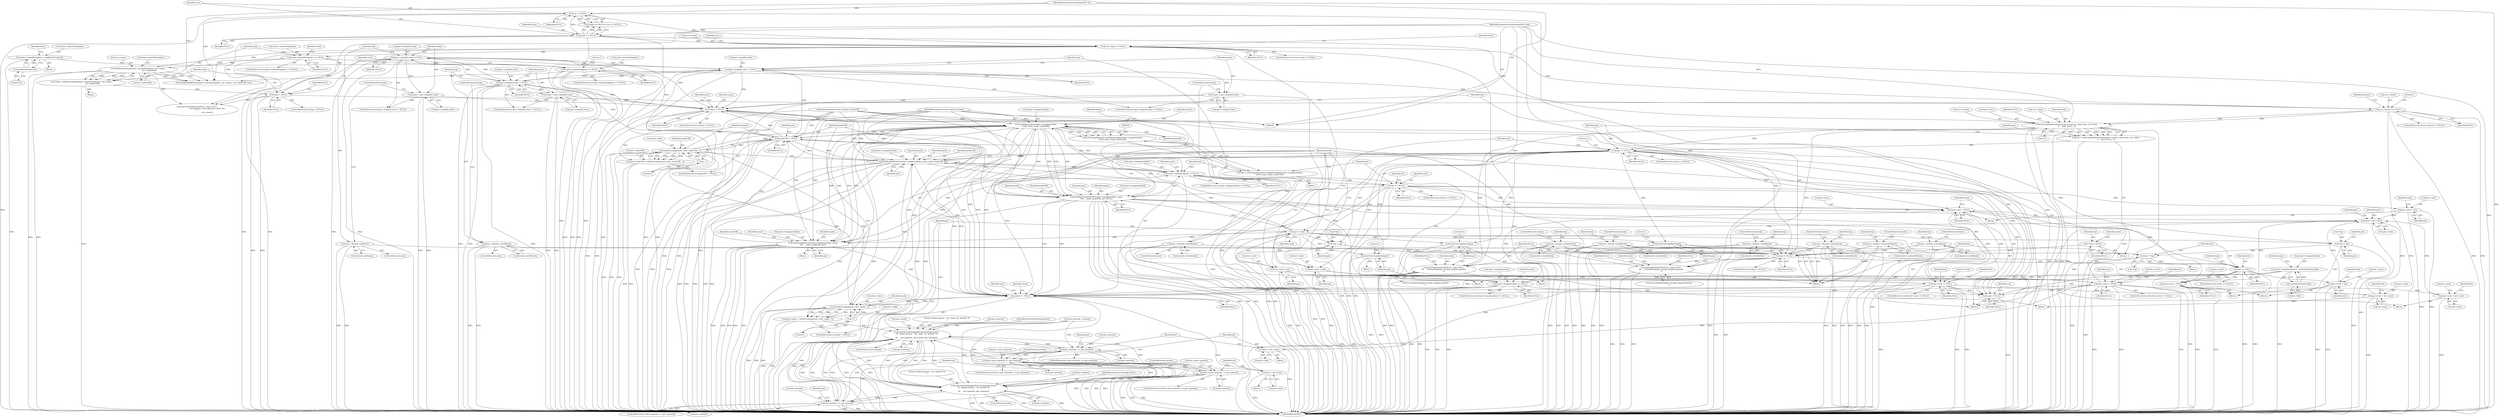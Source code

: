 digraph "0_Chrome_96dbafe288dbe2f0cc45fa3c39daf6d0c37acbab_23@array" {
"1000388" [label="(Call,pat->steps[0].value != NULL)"];
"1000433" [label="(Call,pat->steps[0].value != NULL)"];
"1000388" [label="(Call,pat->steps[0].value != NULL)"];
"1000313" [label="(Call,pat->steps[0].value != NULL)"];
"1000279" [label="(Call,modeURI != NULL)"];
"1000503" [label="(Call,xmlHashLookup3(style->templatesHash,\n\t\t\t\t\t\t\t name, mode, modeURI))"];
"1000465" [label="(Call,style->templatesHash == NULL)"];
"1000539" [label="(Call,xmlHashUpdateEntry3(style->templatesHash, name,\n\t\t\t\t\t    mode, modeURI, pat, NULL))"];
"1000110" [label="(MethodParameterIn,const xmlChar *mode)"];
"1000111" [label="(MethodParameterIn,const xmlChar *modeURI)"];
"1000701" [label="(Call,pat = next)"];
"1000249" [label="(Call,next = pat->next)"];
"1000254" [label="(Call,pat->next = NULL)"];
"1000596" [label="(Call,list == NULL)"];
"1000591" [label="(Call,list = *top)"];
"1000624" [label="(Call,*top = pat)"];
"1000240" [label="(Call,pat == NULL)"];
"1000224" [label="(Call,pat = xsltCompilePatternInternal(cur->match, style->doc, cur->elem,\n \t\t    style, NULL, 1))"];
"1000226" [label="(Call,xsltCompilePatternInternal(cur->match, style->doc, cur->elem,\n \t\t    style, NULL, 1))"];
"1000212" [label="(Call,cur->match == NULL)"];
"1000137" [label="(Call,cur->name != NULL)"];
"1000130" [label="(Call,cur == NULL)"];
"1000109" [label="(MethodParameterIn,xsltTemplatePtr cur)"];
"1000127" [label="(Call,style == NULL)"];
"1000108" [label="(MethodParameterIn,xsltStylesheetPtr style)"];
"1000157" [label="(Call,style->namedTemplates == NULL)"];
"1000150" [label="(Call,style->namedTemplates = xmlHashCreate(10))"];
"1000154" [label="(Call,xmlHashCreate(10))"];
"1000144" [label="(Call,style->namedTemplates == NULL)"];
"1000181" [label="(Call,dup != NULL)"];
"1000168" [label="(Call,*dup = xmlHashLookup2(style->namedTemplates, cur->name,\n                                       cur->nameURI))"];
"1000170" [label="(Call,xmlHashLookup2(style->namedTemplates, cur->name,\n                                       cur->nameURI))"];
"1000600" [label="(Call,*top = pat)"];
"1000587" [label="(Call,top != NULL)"];
"1000332" [label="(Call,top = &(style->attrMatch))"];
"1000407" [label="(Call,top = &(style->piMatch))"];
"1000367" [label="(Call,top = &(style->elemMatch))"];
"1000423" [label="(Call,top = &(style->textMatch))"];
"1000357" [label="(Call,top = &(style->keyMatch))"];
"1000341" [label="(Call,top = &(style->elemMatch))"];
"1000117" [label="(Call,**top = NULL)"];
"1000415" [label="(Call,top = &(style->commentMatch))"];
"1000349" [label="(Call,top = &(style->rootMatch))"];
"1000452" [label="(Call,top = &(style->elemMatch))"];
"1000460" [label="(Call,name != NULL)"];
"1000259" [label="(Call,name = NULL)"];
"1000511" [label="(Call,list == NULL)"];
"1000499" [label="(Call,list = (xsltCompMatchPtr) xmlHashLookup3(style->templatesHash,\n\t\t\t\t\t\t\t name, mode, modeURI))"];
"1000501" [label="(Call,(xsltCompMatchPtr) xmlHashLookup3(style->templatesHash,\n\t\t\t\t\t\t\t name, mode, modeURI))"];
"1000631" [label="(Call,list->next != NULL)"];
"1000660" [label="(Call,list->next = pat)"];
"1000580" [label="(Call,list->next = pat)"];
"1000478" [label="(Call,style->templatesHash == NULL)"];
"1000471" [label="(Call,style->templatesHash = xmlHashCreate(1024))"];
"1000475" [label="(Call,xmlHashCreate(1024))"];
"1000551" [label="(Call,list->next != NULL)"];
"1000322" [label="(Call,name = pat->steps[0].value)"];
"1000442" [label="(Call,name = pat->steps[0].value)"];
"1000397" [label="(Call,name = pat->steps[0].value)"];
"1000573" [label="(Call,pat->next = list->next)"];
"1000604" [label="(Call,pat->next = NULL)"];
"1000619" [label="(Call,pat->next = list)"];
"1000653" [label="(Call,pat->next = list->next)"];
"1000534" [label="(Call,pat->next = list)"];
"1000515" [label="(Call,xmlHashAddEntry3(style->templatesHash, name,\n\t\t\t\t     mode, modeURI, pat))"];
"1000489" [label="(Call,xmlHashAddEntry3(style->templatesHash, name, mode, modeURI, pat))"];
"1000271" [label="(Call,xmlDictLookup(style->dict, mode, -1))"];
"1000286" [label="(Call,xmlDictLookup(style->dict, modeURI, -1))"];
"1000291" [label="(Call,-1)"];
"1000264" [label="(Call,mode != NULL)"];
"1000276" [label="(Call,-1)"];
"1000381" [label="(Call,xsltFreeCompMatch(pat))"];
"1000484" [label="(Call,xsltFreeCompMatch(pat))"];
"1000267" [label="(Call,pat->mode = xmlDictLookup(style->dict, mode, -1))"];
"1000679" [label="(Call,xsltGenericDebug(xsltGenericDebugContext,\n\t\t\t \"added pattern : '%s' mode '%s' priority %f\n\",\n\t\t\t     pat->pattern, pat->mode, pat->priority))"];
"1000526" [label="(Call,list->priority <= pat->priority)"];
"1000558" [label="(Call,list->next->priority <= pat->priority)"];
"1000638" [label="(Call,list->next->priority <= pat->priority)"];
"1000692" [label="(Call,xsltGenericDebug(xsltGenericDebugContext,\n\t\t\t \"added pattern : '%s' priority %f\n\",\n\t\t\t     pat->pattern, pat->priority))"];
"1000611" [label="(Call,list->priority <= pat->priority)"];
"1000376" [label="(Call,xsltTransformError(NULL, style, NULL,\n\t\t\t     \"xsltAddTemplate: invalid compiled pattern\n\"))"];
"1000568" [label="(Call,list = list->next)"];
"1000282" [label="(Call,pat->modeURI = xmlDictLookup(style->dict, modeURI, -1))"];
"1000648" [label="(Call,list = list->next)"];
"1000672" [label="(Call,xsltFreeCompMatch(pat))"];
"1000667" [label="(Call,xsltTransformError(NULL, style, NULL,\n\t\t\t     \"xsltAddTemplate: invalid compiled pattern\n\"))"];
"1000670" [label="(Identifier,NULL)"];
"1000604" [label="(Call,pat->next = NULL)"];
"1000538" [label="(Identifier,list)"];
"1000520" [label="(Identifier,mode)"];
"1000510" [label="(ControlStructure,if (list == NULL))"];
"1000593" [label="(Call,*top)"];
"1000377" [label="(Identifier,NULL)"];
"1000464" [label="(ControlStructure,if (style->templatesHash == NULL))"];
"1000546" [label="(Identifier,pat)"];
"1000454" [label="(Call,&(style->elemMatch))"];
"1000493" [label="(Identifier,name)"];
"1000601" [label="(Call,*top)"];
"1000287" [label="(Call,style->dict)"];
"1000321" [label="(Identifier,NULL)"];
"1000280" [label="(Identifier,modeURI)"];
"1000333" [label="(Identifier,top)"];
"1000267" [label="(Call,pat->mode = xmlDictLookup(style->dict, mode, -1))"];
"1000702" [label="(Identifier,pat)"];
"1000692" [label="(Call,xsltGenericDebug(xsltGenericDebugContext,\n\t\t\t \"added pattern : '%s' priority %f\n\",\n\t\t\t     pat->pattern, pat->priority))"];
"1000621" [label="(Identifier,pat)"];
"1000186" [label="(Identifier,NULL)"];
"1000629" [label="(Block,)"];
"1000266" [label="(Identifier,NULL)"];
"1000453" [label="(Identifier,top)"];
"1000671" [label="(Literal,\"xsltAddTemplate: invalid compiled pattern\n\")"];
"1000661" [label="(Call,list->next)"];
"1000498" [label="(Block,)"];
"1000388" [label="(Call,pat->steps[0].value != NULL)"];
"1000543" [label="(Identifier,name)"];
"1000528" [label="(Identifier,list)"];
"1000314" [label="(Call,pat->steps[0].value)"];
"1000130" [label="(Call,cur == NULL)"];
"1000264" [label="(Call,mode != NULL)"];
"1000111" [label="(MethodParameterIn,const xmlChar *modeURI)"];
"1000381" [label="(Call,xsltFreeCompMatch(pat))"];
"1000283" [label="(Call,pat->modeURI)"];
"1000703" [label="(Identifier,next)"];
"1000156" [label="(ControlStructure,if (style->namedTemplates == NULL))"];
"1000630" [label="(ControlStructure,while (list->next != NULL))"];
"1000495" [label="(Identifier,modeURI)"];
"1000250" [label="(Identifier,next)"];
"1000161" [label="(Identifier,NULL)"];
"1000313" [label="(Call,pat->steps[0].value != NULL)"];
"1000281" [label="(Identifier,NULL)"];
"1000620" [label="(Call,pat->next)"];
"1000596" [label="(Call,list == NULL)"];
"1000467" [label="(Identifier,style)"];
"1000527" [label="(Call,list->priority)"];
"1000511" [label="(Call,list == NULL)"];
"1000638" [label="(Call,list->next->priority <= pat->priority)"];
"1000347" [label="(ControlStructure,break;)"];
"1000369" [label="(Call,&(style->elemMatch))"];
"1000550" [label="(ControlStructure,while (list->next != NULL))"];
"1000540" [label="(Call,style->templatesHash)"];
"1000343" [label="(Call,&(style->elemMatch))"];
"1000150" [label="(Call,style->namedTemplates = xmlHashCreate(10))"];
"1000350" [label="(Identifier,top)"];
"1000489" [label="(Call,xmlHashAddEntry3(style->templatesHash, name, mode, modeURI, pat))"];
"1000373" [label="(ControlStructure,break;)"];
"1000600" [label="(Call,*top = pat)"];
"1000182" [label="(Identifier,dup)"];
"1000627" [label="(Identifier,pat)"];
"1000351" [label="(Call,&(style->rootMatch))"];
"1000561" [label="(Identifier,list)"];
"1000183" [label="(Identifier,NULL)"];
"1000138" [label="(Call,cur->name)"];
"1000618" [label="(Block,)"];
"1000170" [label="(Call,xmlHashLookup2(style->namedTemplates, cur->name,\n                                       cur->nameURI))"];
"1000168" [label="(Call,*dup = xmlHashLookup2(style->namedTemplates, cur->name,\n                                       cur->nameURI))"];
"1000551" [label="(Call,list->next != NULL)"];
"1000415" [label="(Call,top = &(style->commentMatch))"];
"1000137" [label="(Call,cur->name != NULL)"];
"1000399" [label="(Call,pat->steps[0].value)"];
"1000466" [label="(Call,style->templatesHash)"];
"1000619" [label="(Call,pat->next = list)"];
"1000417" [label="(Call,&(style->commentMatch))"];
"1000282" [label="(Call,pat->modeURI = xmlDictLookup(style->dict, modeURI, -1))"];
"1000342" [label="(Identifier,top)"];
"1000535" [label="(Call,pat->next)"];
"1000434" [label="(Call,pat->steps[0].value)"];
"1000227" [label="(Call,cur->match)"];
"1000211" [label="(ControlStructure,if (cur->match == NULL))"];
"1000536" [label="(Identifier,pat)"];
"1000155" [label="(Literal,10)"];
"1000389" [label="(Call,pat->steps[0].value)"];
"1000112" [label="(Block,)"];
"1000603" [label="(Identifier,pat)"];
"1000701" [label="(Call,pat = next)"];
"1000521" [label="(Identifier,modeURI)"];
"1000425" [label="(Call,&(style->textMatch))"];
"1000341" [label="(Call,top = &(style->elemMatch))"];
"1000132" [label="(Identifier,NULL)"];
"1000541" [label="(Identifier,style)"];
"1000258" [label="(Identifier,NULL)"];
"1000488" [label="(Literal,1)"];
"1000382" [label="(Identifier,pat)"];
"1000220" [label="(Identifier,priority)"];
"1000323" [label="(Identifier,name)"];
"1000597" [label="(Identifier,list)"];
"1000238" [label="(Literal,1)"];
"1000647" [label="(ControlStructure,break;)"];
"1000378" [label="(Identifier,style)"];
"1000586" [label="(ControlStructure,if (top != NULL))"];
"1000514" [label="(Block,)"];
"1000477" [label="(ControlStructure,if (style->templatesHash == NULL))"];
"1000530" [label="(Call,pat->priority)"];
"1000119" [label="(Identifier,NULL)"];
"1000413" [label="(ControlStructure,break;)"];
"1000694" [label="(Literal,\"added pattern : '%s' priority %f\n\")"];
"1000469" [label="(Identifier,NULL)"];
"1000602" [label="(Identifier,top)"];
"1000490" [label="(Call,style->templatesHash)"];
"1000483" [label="(Block,)"];
"1000484" [label="(Call,xsltFreeCompMatch(pat))"];
"1000122" [label="(Identifier,name)"];
"1000644" [label="(Call,pat->priority)"];
"1000564" [label="(Call,pat->priority)"];
"1000442" [label="(Call,name = pat->steps[0].value)"];
"1000126" [label="(Call,(style == NULL) || (cur == NULL))"];
"1000653" [label="(Call,pat->next = list->next)"];
"1000633" [label="(Identifier,list)"];
"1000256" [label="(Identifier,pat)"];
"1000213" [label="(Call,cur->match)"];
"1000424" [label="(Identifier,top)"];
"1000284" [label="(Identifier,pat)"];
"1000637" [label="(ControlStructure,if (list->next->priority <= pat->priority))"];
"1000623" [label="(Identifier,list)"];
"1000385" [label="(Literal,1)"];
"1000110" [label="(MethodParameterIn,const xmlChar *mode)"];
"1000472" [label="(Call,style->templatesHash)"];
"1000662" [label="(Identifier,list)"];
"1000526" [label="(Call,list->priority <= pat->priority)"];
"1000357" [label="(Call,top = &(style->keyMatch))"];
"1000590" [label="(Block,)"];
"1000230" [label="(Call,style->doc)"];
"1000218" [label="(Literal,0)"];
"1000276" [label="(Call,-1)"];
"1000624" [label="(Call,*top = pat)"];
"1000136" [label="(ControlStructure,if (cur->name != NULL))"];
"1000685" [label="(Call,pat->mode)"];
"1000667" [label="(Call,xsltTransformError(NULL, style, NULL,\n\t\t\t     \"xsltAddTemplate: invalid compiled pattern\n\"))"];
"1000255" [label="(Call,pat->next)"];
"1000612" [label="(Call,list->priority)"];
"1000131" [label="(Identifier,cur)"];
"1000655" [label="(Identifier,pat)"];
"1000355" [label="(ControlStructure,break;)"];
"1000515" [label="(Call,xmlHashAddEntry3(style->templatesHash, name,\n\t\t\t\t     mode, modeURI, pat))"];
"1000513" [label="(Identifier,NULL)"];
"1000508" [label="(Identifier,mode)"];
"1000459" [label="(ControlStructure,if (name != NULL))"];
"1000480" [label="(Identifier,style)"];
"1000473" [label="(Identifier,style)"];
"1000501" [label="(Call,(xsltCompMatchPtr) xmlHashLookup3(style->templatesHash,\n\t\t\t\t\t\t\t name, mode, modeURI))"];
"1000470" [label="(Block,)"];
"1000263" [label="(ControlStructure,if (mode != NULL))"];
"1000555" [label="(Identifier,NULL)"];
"1000324" [label="(Call,pat->steps[0].value)"];
"1000157" [label="(Call,style->namedTemplates == NULL)"];
"1000118" [label="(Identifier,top)"];
"1000632" [label="(Call,list->next)"];
"1000570" [label="(Call,list->next)"];
"1000237" [label="(Identifier,NULL)"];
"1000358" [label="(Identifier,top)"];
"1000452" [label="(Call,top = &(style->elemMatch))"];
"1000592" [label="(Identifier,list)"];
"1000606" [label="(Identifier,pat)"];
"1000166" [label="(Block,)"];
"1000485" [label="(Identifier,pat)"];
"1000547" [label="(Identifier,NULL)"];
"1000451" [label="(ControlStructure,else)"];
"1000496" [label="(Identifier,pat)"];
"1000605" [label="(Call,pat->next)"];
"1000695" [label="(Call,pat->pattern)"];
"1000610" [label="(ControlStructure,if (list->priority <= pat->priority))"];
"1000310" [label="(Block,)"];
"1000677" [label="(ControlStructure,if (mode))"];
"1000396" [label="(Identifier,NULL)"];
"1000216" [label="(Identifier,NULL)"];
"1000200" [label="(Call,xmlHashAddEntry2(style->namedTemplates, cur->name, cur->nameURI, cur))"];
"1000174" [label="(Call,cur->name)"];
"1000512" [label="(Identifier,list)"];
"1000109" [label="(MethodParameterIn,xsltTemplatePtr cur)"];
"1000522" [label="(Identifier,pat)"];
"1000681" [label="(Literal,\"added pattern : '%s' mode '%s' priority %f\n\")"];
"1000226" [label="(Call,xsltCompilePatternInternal(cur->match, style->doc, cur->elem,\n \t\t    style, NULL, 1))"];
"1000225" [label="(Identifier,pat)"];
"1000461" [label="(Identifier,name)"];
"1000482" [label="(Identifier,NULL)"];
"1000387" [label="(ControlStructure,if (pat->steps[0].value != NULL))"];
"1000214" [label="(Identifier,cur)"];
"1000397" [label="(Call,name = pat->steps[0].value)"];
"1000575" [label="(Identifier,pat)"];
"1000598" [label="(Identifier,NULL)"];
"1000613" [label="(Identifier,list)"];
"1000581" [label="(Call,list->next)"];
"1000539" [label="(Call,xmlHashUpdateEntry3(style->templatesHash, name,\n\t\t\t\t\t    mode, modeURI, pat, NULL))"];
"1000577" [label="(Call,list->next)"];
"1000673" [label="(Identifier,pat)"];
"1000519" [label="(Identifier,name)"];
"1000516" [label="(Call,style->templatesHash)"];
"1000664" [label="(Identifier,pat)"];
"1000251" [label="(Call,pat->next)"];
"1000698" [label="(Call,pat->priority)"];
"1000471" [label="(Call,style->templatesHash = xmlHashCreate(1024))"];
"1000494" [label="(Identifier,mode)"];
"1000286" [label="(Call,xmlDictLookup(style->dict, modeURI, -1))"];
"1000657" [label="(Call,list->next)"];
"1000626" [label="(Identifier,top)"];
"1000591" [label="(Call,list = *top)"];
"1000145" [label="(Call,style->namedTemplates)"];
"1000429" [label="(ControlStructure,break;)"];
"1000249" [label="(Call,next = pat->next)"];
"1000212" [label="(Call,cur->match == NULL)"];
"1000141" [label="(Identifier,NULL)"];
"1000584" [label="(Identifier,pat)"];
"1000322" [label="(Call,name = pat->steps[0].value)"];
"1000676" [label="(Literal,1)"];
"1000507" [label="(Identifier,name)"];
"1000260" [label="(Identifier,name)"];
"1000277" [label="(Literal,1)"];
"1000241" [label="(Identifier,pat)"];
"1000233" [label="(Call,cur->elem)"];
"1000569" [label="(Identifier,list)"];
"1000380" [label="(Literal,\"xsltAddTemplate: invalid compiled pattern\n\")"];
"1000202" [label="(Identifier,style)"];
"1000509" [label="(Identifier,modeURI)"];
"1000416" [label="(Identifier,top)"];
"1000338" [label="(ControlStructure,break;)"];
"1000533" [label="(Block,)"];
"1000479" [label="(Call,style->templatesHash)"];
"1000290" [label="(Identifier,modeURI)"];
"1000648" [label="(Call,list = list->next)"];
"1000247" [label="(Identifier,pat)"];
"1000491" [label="(Identifier,style)"];
"1000599" [label="(Block,)"];
"1000407" [label="(Call,top = &(style->piMatch))"];
"1000248" [label="(Block,)"];
"1000180" [label="(ControlStructure,if (dup != NULL))"];
"1000292" [label="(Literal,1)"];
"1000679" [label="(Call,xsltGenericDebug(xsltGenericDebugContext,\n\t\t\t \"added pattern : '%s' mode '%s' priority %f\n\",\n\t\t\t     pat->pattern, pat->mode, pat->priority))"];
"1000271" [label="(Call,xmlDictLookup(style->dict, mode, -1))"];
"1000312" [label="(ControlStructure,if (pat->steps[0].value != NULL))"];
"1000297" [label="(Call,pat->priority = priority)"];
"1000649" [label="(Identifier,list)"];
"1000478" [label="(Call,style->templatesHash == NULL)"];
"1000503" [label="(Call,xmlHashLookup3(style->templatesHash,\n\t\t\t\t\t\t\t name, mode, modeURI))"];
"1000556" [label="(Block,)"];
"1000398" [label="(Identifier,name)"];
"1000261" [label="(Identifier,NULL)"];
"1000558" [label="(Call,list->next->priority <= pat->priority)"];
"1000458" [label="(ControlStructure,break;)"];
"1000259" [label="(Call,name = NULL)"];
"1000568" [label="(Call,list = list->next)"];
"1000573" [label="(Call,pat->next = list->next)"];
"1000465" [label="(Call,style->templatesHash == NULL)"];
"1000669" [label="(Identifier,style)"];
"1000441" [label="(Identifier,NULL)"];
"1000534" [label="(Call,pat->next = list)"];
"1000615" [label="(Call,pat->priority)"];
"1000587" [label="(Call,top != NULL)"];
"1000433" [label="(Call,pat->steps[0].value != NULL)"];
"1000295" [label="(Identifier,priority)"];
"1000588" [label="(Identifier,top)"];
"1000611" [label="(Call,list->priority <= pat->priority)"];
"1000108" [label="(MethodParameterIn,xsltStylesheetPtr style)"];
"1000557" [label="(ControlStructure,if (list->next->priority <= pat->priority))"];
"1000242" [label="(Identifier,NULL)"];
"1000128" [label="(Identifier,style)"];
"1000688" [label="(Call,pat->priority)"];
"1000269" [label="(Identifier,pat)"];
"1000149" [label="(Block,)"];
"1000332" [label="(Call,top = &(style->attrMatch))"];
"1000169" [label="(Identifier,dup)"];
"1000421" [label="(ControlStructure,break;)"];
"1000291" [label="(Call,-1)"];
"1000582" [label="(Identifier,list)"];
"1000460" [label="(Call,name != NULL)"];
"1000650" [label="(Call,list->next)"];
"1000367" [label="(Call,top = &(style->elemMatch))"];
"1000159" [label="(Identifier,style)"];
"1000363" [label="(ControlStructure,break;)"];
"1000462" [label="(Identifier,NULL)"];
"1000654" [label="(Call,pat->next)"];
"1000517" [label="(Identifier,style)"];
"1000349" [label="(Call,top = &(style->rootMatch))"];
"1000236" [label="(Identifier,style)"];
"1000475" [label="(Call,xmlHashCreate(1024))"];
"1000272" [label="(Call,style->dict)"];
"1000152" [label="(Identifier,style)"];
"1000154" [label="(Call,xmlHashCreate(10))"];
"1000268" [label="(Call,pat->mode)"];
"1000262" [label="(Identifier,cur)"];
"1000148" [label="(Identifier,NULL)"];
"1000443" [label="(Identifier,name)"];
"1000672" [label="(Call,xsltFreeCompMatch(pat))"];
"1000504" [label="(Call,style->templatesHash)"];
"1000408" [label="(Identifier,top)"];
"1000544" [label="(Identifier,mode)"];
"1000552" [label="(Call,list->next)"];
"1000334" [label="(Call,&(style->attrMatch))"];
"1000693" [label="(Identifier,xsltGenericDebugContext)"];
"1000368" [label="(Identifier,top)"];
"1000641" [label="(Identifier,list)"];
"1000608" [label="(Identifier,NULL)"];
"1000691" [label="(ControlStructure,else)"];
"1000239" [label="(ControlStructure,if (pat == NULL))"];
"1000500" [label="(Identifier,list)"];
"1000589" [label="(Identifier,NULL)"];
"1000706" [label="(MethodReturn,RET)"];
"1000476" [label="(Literal,1024)"];
"1000151" [label="(Call,style->namedTemplates)"];
"1000177" [label="(Call,cur->nameURI)"];
"1000432" [label="(ControlStructure,if (pat->steps[0].value != NULL))"];
"1000595" [label="(ControlStructure,if (list == NULL))"];
"1000549" [label="(Block,)"];
"1000525" [label="(ControlStructure,if (list->priority <= pat->priority))"];
"1000567" [label="(ControlStructure,break;)"];
"1000265" [label="(Identifier,mode)"];
"1000275" [label="(Identifier,mode)"];
"1000444" [label="(Call,pat->steps[0].value)"];
"1000379" [label="(Identifier,NULL)"];
"1000678" [label="(Identifier,mode)"];
"1000666" [label="(Block,)"];
"1000245" [label="(Literal,1)"];
"1000143" [label="(ControlStructure,if (style->namedTemplates == NULL))"];
"1000224" [label="(Call,pat = xsltCompilePatternInternal(cur->match, style->doc, cur->elem,\n \t\t    style, NULL, 1))"];
"1000625" [label="(Call,*top)"];
"1000144" [label="(Call,style->namedTemplates == NULL)"];
"1000574" [label="(Call,pat->next)"];
"1000117" [label="(Call,**top = NULL)"];
"1000359" [label="(Call,&(style->keyMatch))"];
"1000553" [label="(Identifier,list)"];
"1000127" [label="(Call,style == NULL)"];
"1000580" [label="(Call,list->next = pat)"];
"1000185" [label="(Call,xsltTransformError(NULL, style, NULL,\n                                   \"xsl:template: error duplicate name '%s'\n\",\n                                   cur->name))"];
"1000668" [label="(Identifier,NULL)"];
"1000423" [label="(Call,top = &(style->textMatch))"];
"1000639" [label="(Call,list->next->priority)"];
"1000240" [label="(Call,pat == NULL)"];
"1000631" [label="(Call,list->next != NULL)"];
"1000636" [label="(Block,)"];
"1000158" [label="(Call,style->namedTemplates)"];
"1000376" [label="(Call,xsltTransformError(NULL, style, NULL,\n\t\t\t     \"xsltAddTemplate: invalid compiled pattern\n\"))"];
"1000254" [label="(Call,pat->next = NULL)"];
"1000499" [label="(Call,list = (xsltCompMatchPtr) xmlHashLookup3(style->templatesHash,\n\t\t\t\t\t\t\t name, mode, modeURI))"];
"1000545" [label="(Identifier,modeURI)"];
"1000409" [label="(Call,&(style->piMatch))"];
"1000406" [label="(ControlStructure,else)"];
"1000331" [label="(ControlStructure,else)"];
"1000278" [label="(ControlStructure,if (modeURI != NULL))"];
"1000279" [label="(Call,modeURI != NULL)"];
"1000129" [label="(Identifier,NULL)"];
"1000682" [label="(Call,pat->pattern)"];
"1000146" [label="(Identifier,style)"];
"1000171" [label="(Call,style->namedTemplates)"];
"1000635" [label="(Identifier,NULL)"];
"1000181" [label="(Call,dup != NULL)"];
"1000680" [label="(Identifier,xsltGenericDebugContext)"];
"1000164" [label="(Literal,1)"];
"1000559" [label="(Call,list->next->priority)"];
"1000660" [label="(Call,list->next = pat)"];
"1000388" -> "1000387"  [label="AST: "];
"1000388" -> "1000396"  [label="CFG: "];
"1000389" -> "1000388"  [label="AST: "];
"1000396" -> "1000388"  [label="AST: "];
"1000398" -> "1000388"  [label="CFG: "];
"1000408" -> "1000388"  [label="CFG: "];
"1000388" -> "1000706"  [label="DDG: "];
"1000388" -> "1000706"  [label="DDG: "];
"1000388" -> "1000706"  [label="DDG: "];
"1000388" -> "1000313"  [label="DDG: "];
"1000433" -> "1000388"  [label="DDG: "];
"1000313" -> "1000388"  [label="DDG: "];
"1000279" -> "1000388"  [label="DDG: "];
"1000388" -> "1000397"  [label="DDG: "];
"1000388" -> "1000433"  [label="DDG: "];
"1000388" -> "1000460"  [label="DDG: "];
"1000433" -> "1000432"  [label="AST: "];
"1000433" -> "1000441"  [label="CFG: "];
"1000434" -> "1000433"  [label="AST: "];
"1000441" -> "1000433"  [label="AST: "];
"1000443" -> "1000433"  [label="CFG: "];
"1000453" -> "1000433"  [label="CFG: "];
"1000433" -> "1000706"  [label="DDG: "];
"1000433" -> "1000706"  [label="DDG: "];
"1000433" -> "1000706"  [label="DDG: "];
"1000433" -> "1000313"  [label="DDG: "];
"1000313" -> "1000433"  [label="DDG: "];
"1000279" -> "1000433"  [label="DDG: "];
"1000433" -> "1000442"  [label="DDG: "];
"1000433" -> "1000460"  [label="DDG: "];
"1000313" -> "1000312"  [label="AST: "];
"1000313" -> "1000321"  [label="CFG: "];
"1000314" -> "1000313"  [label="AST: "];
"1000321" -> "1000313"  [label="AST: "];
"1000323" -> "1000313"  [label="CFG: "];
"1000333" -> "1000313"  [label="CFG: "];
"1000313" -> "1000706"  [label="DDG: "];
"1000313" -> "1000706"  [label="DDG: "];
"1000313" -> "1000706"  [label="DDG: "];
"1000279" -> "1000313"  [label="DDG: "];
"1000313" -> "1000322"  [label="DDG: "];
"1000313" -> "1000460"  [label="DDG: "];
"1000279" -> "1000278"  [label="AST: "];
"1000279" -> "1000281"  [label="CFG: "];
"1000280" -> "1000279"  [label="AST: "];
"1000281" -> "1000279"  [label="AST: "];
"1000284" -> "1000279"  [label="CFG: "];
"1000295" -> "1000279"  [label="CFG: "];
"1000279" -> "1000706"  [label="DDG: "];
"1000279" -> "1000706"  [label="DDG: "];
"1000279" -> "1000706"  [label="DDG: "];
"1000503" -> "1000279"  [label="DDG: "];
"1000489" -> "1000279"  [label="DDG: "];
"1000515" -> "1000279"  [label="DDG: "];
"1000539" -> "1000279"  [label="DDG: "];
"1000286" -> "1000279"  [label="DDG: "];
"1000111" -> "1000279"  [label="DDG: "];
"1000264" -> "1000279"  [label="DDG: "];
"1000279" -> "1000286"  [label="DDG: "];
"1000279" -> "1000376"  [label="DDG: "];
"1000279" -> "1000460"  [label="DDG: "];
"1000279" -> "1000489"  [label="DDG: "];
"1000279" -> "1000503"  [label="DDG: "];
"1000503" -> "1000501"  [label="AST: "];
"1000503" -> "1000509"  [label="CFG: "];
"1000504" -> "1000503"  [label="AST: "];
"1000507" -> "1000503"  [label="AST: "];
"1000508" -> "1000503"  [label="AST: "];
"1000509" -> "1000503"  [label="AST: "];
"1000501" -> "1000503"  [label="CFG: "];
"1000503" -> "1000706"  [label="DDG: "];
"1000503" -> "1000706"  [label="DDG: "];
"1000503" -> "1000706"  [label="DDG: "];
"1000503" -> "1000706"  [label="DDG: "];
"1000503" -> "1000264"  [label="DDG: "];
"1000503" -> "1000465"  [label="DDG: "];
"1000503" -> "1000501"  [label="DDG: "];
"1000503" -> "1000501"  [label="DDG: "];
"1000503" -> "1000501"  [label="DDG: "];
"1000503" -> "1000501"  [label="DDG: "];
"1000465" -> "1000503"  [label="DDG: "];
"1000460" -> "1000503"  [label="DDG: "];
"1000271" -> "1000503"  [label="DDG: "];
"1000264" -> "1000503"  [label="DDG: "];
"1000110" -> "1000503"  [label="DDG: "];
"1000286" -> "1000503"  [label="DDG: "];
"1000111" -> "1000503"  [label="DDG: "];
"1000503" -> "1000515"  [label="DDG: "];
"1000503" -> "1000515"  [label="DDG: "];
"1000503" -> "1000515"  [label="DDG: "];
"1000503" -> "1000515"  [label="DDG: "];
"1000503" -> "1000539"  [label="DDG: "];
"1000503" -> "1000539"  [label="DDG: "];
"1000503" -> "1000539"  [label="DDG: "];
"1000503" -> "1000539"  [label="DDG: "];
"1000465" -> "1000464"  [label="AST: "];
"1000465" -> "1000469"  [label="CFG: "];
"1000466" -> "1000465"  [label="AST: "];
"1000469" -> "1000465"  [label="AST: "];
"1000473" -> "1000465"  [label="CFG: "];
"1000500" -> "1000465"  [label="CFG: "];
"1000465" -> "1000706"  [label="DDG: "];
"1000539" -> "1000465"  [label="DDG: "];
"1000515" -> "1000465"  [label="DDG: "];
"1000489" -> "1000465"  [label="DDG: "];
"1000460" -> "1000465"  [label="DDG: "];
"1000465" -> "1000478"  [label="DDG: "];
"1000465" -> "1000511"  [label="DDG: "];
"1000539" -> "1000533"  [label="AST: "];
"1000539" -> "1000547"  [label="CFG: "];
"1000540" -> "1000539"  [label="AST: "];
"1000543" -> "1000539"  [label="AST: "];
"1000544" -> "1000539"  [label="AST: "];
"1000545" -> "1000539"  [label="AST: "];
"1000546" -> "1000539"  [label="AST: "];
"1000547" -> "1000539"  [label="AST: "];
"1000678" -> "1000539"  [label="CFG: "];
"1000539" -> "1000706"  [label="DDG: "];
"1000539" -> "1000706"  [label="DDG: "];
"1000539" -> "1000706"  [label="DDG: "];
"1000539" -> "1000706"  [label="DDG: "];
"1000539" -> "1000706"  [label="DDG: "];
"1000539" -> "1000706"  [label="DDG: "];
"1000539" -> "1000254"  [label="DDG: "];
"1000539" -> "1000259"  [label="DDG: "];
"1000539" -> "1000264"  [label="DDG: "];
"1000539" -> "1000264"  [label="DDG: "];
"1000110" -> "1000539"  [label="DDG: "];
"1000111" -> "1000539"  [label="DDG: "];
"1000701" -> "1000539"  [label="DDG: "];
"1000240" -> "1000539"  [label="DDG: "];
"1000511" -> "1000539"  [label="DDG: "];
"1000110" -> "1000107"  [label="AST: "];
"1000110" -> "1000706"  [label="DDG: "];
"1000110" -> "1000264"  [label="DDG: "];
"1000110" -> "1000271"  [label="DDG: "];
"1000110" -> "1000489"  [label="DDG: "];
"1000110" -> "1000515"  [label="DDG: "];
"1000111" -> "1000107"  [label="AST: "];
"1000111" -> "1000706"  [label="DDG: "];
"1000111" -> "1000286"  [label="DDG: "];
"1000111" -> "1000489"  [label="DDG: "];
"1000111" -> "1000515"  [label="DDG: "];
"1000701" -> "1000248"  [label="AST: "];
"1000701" -> "1000703"  [label="CFG: "];
"1000702" -> "1000701"  [label="AST: "];
"1000703" -> "1000701"  [label="AST: "];
"1000247" -> "1000701"  [label="CFG: "];
"1000701" -> "1000706"  [label="DDG: "];
"1000701" -> "1000706"  [label="DDG: "];
"1000701" -> "1000381"  [label="DDG: "];
"1000701" -> "1000484"  [label="DDG: "];
"1000701" -> "1000489"  [label="DDG: "];
"1000701" -> "1000515"  [label="DDG: "];
"1000701" -> "1000580"  [label="DDG: "];
"1000701" -> "1000600"  [label="DDG: "];
"1000701" -> "1000624"  [label="DDG: "];
"1000701" -> "1000660"  [label="DDG: "];
"1000701" -> "1000672"  [label="DDG: "];
"1000249" -> "1000701"  [label="DDG: "];
"1000249" -> "1000248"  [label="AST: "];
"1000249" -> "1000251"  [label="CFG: "];
"1000250" -> "1000249"  [label="AST: "];
"1000251" -> "1000249"  [label="AST: "];
"1000256" -> "1000249"  [label="CFG: "];
"1000249" -> "1000706"  [label="DDG: "];
"1000254" -> "1000249"  [label="DDG: "];
"1000573" -> "1000249"  [label="DDG: "];
"1000604" -> "1000249"  [label="DDG: "];
"1000619" -> "1000249"  [label="DDG: "];
"1000653" -> "1000249"  [label="DDG: "];
"1000534" -> "1000249"  [label="DDG: "];
"1000254" -> "1000248"  [label="AST: "];
"1000254" -> "1000258"  [label="CFG: "];
"1000255" -> "1000254"  [label="AST: "];
"1000258" -> "1000254"  [label="AST: "];
"1000260" -> "1000254"  [label="CFG: "];
"1000254" -> "1000706"  [label="DDG: "];
"1000596" -> "1000254"  [label="DDG: "];
"1000511" -> "1000254"  [label="DDG: "];
"1000631" -> "1000254"  [label="DDG: "];
"1000240" -> "1000254"  [label="DDG: "];
"1000478" -> "1000254"  [label="DDG: "];
"1000551" -> "1000254"  [label="DDG: "];
"1000596" -> "1000595"  [label="AST: "];
"1000596" -> "1000598"  [label="CFG: "];
"1000597" -> "1000596"  [label="AST: "];
"1000598" -> "1000596"  [label="AST: "];
"1000602" -> "1000596"  [label="CFG: "];
"1000613" -> "1000596"  [label="CFG: "];
"1000596" -> "1000706"  [label="DDG: "];
"1000596" -> "1000706"  [label="DDG: "];
"1000596" -> "1000706"  [label="DDG: "];
"1000596" -> "1000259"  [label="DDG: "];
"1000596" -> "1000264"  [label="DDG: "];
"1000591" -> "1000596"  [label="DDG: "];
"1000587" -> "1000596"  [label="DDG: "];
"1000596" -> "1000604"  [label="DDG: "];
"1000596" -> "1000619"  [label="DDG: "];
"1000596" -> "1000631"  [label="DDG: "];
"1000591" -> "1000590"  [label="AST: "];
"1000591" -> "1000593"  [label="CFG: "];
"1000592" -> "1000591"  [label="AST: "];
"1000593" -> "1000591"  [label="AST: "];
"1000597" -> "1000591"  [label="CFG: "];
"1000591" -> "1000706"  [label="DDG: "];
"1000624" -> "1000591"  [label="DDG: "];
"1000600" -> "1000591"  [label="DDG: "];
"1000624" -> "1000618"  [label="AST: "];
"1000624" -> "1000627"  [label="CFG: "];
"1000625" -> "1000624"  [label="AST: "];
"1000627" -> "1000624"  [label="AST: "];
"1000678" -> "1000624"  [label="CFG: "];
"1000624" -> "1000706"  [label="DDG: "];
"1000240" -> "1000624"  [label="DDG: "];
"1000240" -> "1000239"  [label="AST: "];
"1000240" -> "1000242"  [label="CFG: "];
"1000241" -> "1000240"  [label="AST: "];
"1000242" -> "1000240"  [label="AST: "];
"1000245" -> "1000240"  [label="CFG: "];
"1000247" -> "1000240"  [label="CFG: "];
"1000240" -> "1000706"  [label="DDG: "];
"1000240" -> "1000706"  [label="DDG: "];
"1000240" -> "1000706"  [label="DDG: "];
"1000224" -> "1000240"  [label="DDG: "];
"1000226" -> "1000240"  [label="DDG: "];
"1000240" -> "1000259"  [label="DDG: "];
"1000240" -> "1000264"  [label="DDG: "];
"1000240" -> "1000381"  [label="DDG: "];
"1000240" -> "1000484"  [label="DDG: "];
"1000240" -> "1000489"  [label="DDG: "];
"1000240" -> "1000515"  [label="DDG: "];
"1000240" -> "1000580"  [label="DDG: "];
"1000240" -> "1000600"  [label="DDG: "];
"1000240" -> "1000660"  [label="DDG: "];
"1000240" -> "1000672"  [label="DDG: "];
"1000224" -> "1000112"  [label="AST: "];
"1000224" -> "1000226"  [label="CFG: "];
"1000225" -> "1000224"  [label="AST: "];
"1000226" -> "1000224"  [label="AST: "];
"1000241" -> "1000224"  [label="CFG: "];
"1000224" -> "1000706"  [label="DDG: "];
"1000226" -> "1000224"  [label="DDG: "];
"1000226" -> "1000224"  [label="DDG: "];
"1000226" -> "1000224"  [label="DDG: "];
"1000226" -> "1000224"  [label="DDG: "];
"1000226" -> "1000224"  [label="DDG: "];
"1000226" -> "1000224"  [label="DDG: "];
"1000226" -> "1000238"  [label="CFG: "];
"1000227" -> "1000226"  [label="AST: "];
"1000230" -> "1000226"  [label="AST: "];
"1000233" -> "1000226"  [label="AST: "];
"1000236" -> "1000226"  [label="AST: "];
"1000237" -> "1000226"  [label="AST: "];
"1000238" -> "1000226"  [label="AST: "];
"1000226" -> "1000706"  [label="DDG: "];
"1000226" -> "1000706"  [label="DDG: "];
"1000226" -> "1000706"  [label="DDG: "];
"1000226" -> "1000706"  [label="DDG: "];
"1000212" -> "1000226"  [label="DDG: "];
"1000212" -> "1000226"  [label="DDG: "];
"1000127" -> "1000226"  [label="DDG: "];
"1000108" -> "1000226"  [label="DDG: "];
"1000226" -> "1000376"  [label="DDG: "];
"1000226" -> "1000667"  [label="DDG: "];
"1000212" -> "1000211"  [label="AST: "];
"1000212" -> "1000216"  [label="CFG: "];
"1000213" -> "1000212"  [label="AST: "];
"1000216" -> "1000212"  [label="AST: "];
"1000218" -> "1000212"  [label="CFG: "];
"1000220" -> "1000212"  [label="CFG: "];
"1000212" -> "1000706"  [label="DDG: "];
"1000212" -> "1000706"  [label="DDG: "];
"1000212" -> "1000706"  [label="DDG: "];
"1000137" -> "1000212"  [label="DDG: "];
"1000157" -> "1000212"  [label="DDG: "];
"1000181" -> "1000212"  [label="DDG: "];
"1000137" -> "1000136"  [label="AST: "];
"1000137" -> "1000141"  [label="CFG: "];
"1000138" -> "1000137"  [label="AST: "];
"1000141" -> "1000137"  [label="AST: "];
"1000146" -> "1000137"  [label="CFG: "];
"1000214" -> "1000137"  [label="CFG: "];
"1000137" -> "1000706"  [label="DDG: "];
"1000137" -> "1000706"  [label="DDG: "];
"1000130" -> "1000137"  [label="DDG: "];
"1000127" -> "1000137"  [label="DDG: "];
"1000137" -> "1000144"  [label="DDG: "];
"1000137" -> "1000170"  [label="DDG: "];
"1000137" -> "1000200"  [label="DDG: "];
"1000130" -> "1000126"  [label="AST: "];
"1000130" -> "1000132"  [label="CFG: "];
"1000131" -> "1000130"  [label="AST: "];
"1000132" -> "1000130"  [label="AST: "];
"1000126" -> "1000130"  [label="CFG: "];
"1000130" -> "1000706"  [label="DDG: "];
"1000130" -> "1000706"  [label="DDG: "];
"1000130" -> "1000126"  [label="DDG: "];
"1000130" -> "1000126"  [label="DDG: "];
"1000109" -> "1000130"  [label="DDG: "];
"1000127" -> "1000130"  [label="DDG: "];
"1000130" -> "1000200"  [label="DDG: "];
"1000109" -> "1000107"  [label="AST: "];
"1000109" -> "1000706"  [label="DDG: "];
"1000109" -> "1000200"  [label="DDG: "];
"1000127" -> "1000126"  [label="AST: "];
"1000127" -> "1000129"  [label="CFG: "];
"1000128" -> "1000127"  [label="AST: "];
"1000129" -> "1000127"  [label="AST: "];
"1000131" -> "1000127"  [label="CFG: "];
"1000126" -> "1000127"  [label="CFG: "];
"1000127" -> "1000706"  [label="DDG: "];
"1000127" -> "1000706"  [label="DDG: "];
"1000127" -> "1000126"  [label="DDG: "];
"1000127" -> "1000126"  [label="DDG: "];
"1000108" -> "1000127"  [label="DDG: "];
"1000127" -> "1000185"  [label="DDG: "];
"1000108" -> "1000107"  [label="AST: "];
"1000108" -> "1000706"  [label="DDG: "];
"1000108" -> "1000185"  [label="DDG: "];
"1000108" -> "1000376"  [label="DDG: "];
"1000108" -> "1000667"  [label="DDG: "];
"1000157" -> "1000156"  [label="AST: "];
"1000157" -> "1000161"  [label="CFG: "];
"1000158" -> "1000157"  [label="AST: "];
"1000161" -> "1000157"  [label="AST: "];
"1000164" -> "1000157"  [label="CFG: "];
"1000202" -> "1000157"  [label="CFG: "];
"1000157" -> "1000706"  [label="DDG: "];
"1000157" -> "1000706"  [label="DDG: "];
"1000157" -> "1000706"  [label="DDG: "];
"1000150" -> "1000157"  [label="DDG: "];
"1000144" -> "1000157"  [label="DDG: "];
"1000157" -> "1000200"  [label="DDG: "];
"1000150" -> "1000149"  [label="AST: "];
"1000150" -> "1000154"  [label="CFG: "];
"1000151" -> "1000150"  [label="AST: "];
"1000154" -> "1000150"  [label="AST: "];
"1000159" -> "1000150"  [label="CFG: "];
"1000150" -> "1000706"  [label="DDG: "];
"1000154" -> "1000150"  [label="DDG: "];
"1000154" -> "1000155"  [label="CFG: "];
"1000155" -> "1000154"  [label="AST: "];
"1000144" -> "1000143"  [label="AST: "];
"1000144" -> "1000148"  [label="CFG: "];
"1000145" -> "1000144"  [label="AST: "];
"1000148" -> "1000144"  [label="AST: "];
"1000152" -> "1000144"  [label="CFG: "];
"1000169" -> "1000144"  [label="CFG: "];
"1000144" -> "1000706"  [label="DDG: "];
"1000144" -> "1000170"  [label="DDG: "];
"1000144" -> "1000181"  [label="DDG: "];
"1000181" -> "1000180"  [label="AST: "];
"1000181" -> "1000183"  [label="CFG: "];
"1000182" -> "1000181"  [label="AST: "];
"1000183" -> "1000181"  [label="AST: "];
"1000186" -> "1000181"  [label="CFG: "];
"1000202" -> "1000181"  [label="CFG: "];
"1000181" -> "1000706"  [label="DDG: "];
"1000181" -> "1000706"  [label="DDG: "];
"1000168" -> "1000181"  [label="DDG: "];
"1000181" -> "1000185"  [label="DDG: "];
"1000168" -> "1000166"  [label="AST: "];
"1000168" -> "1000170"  [label="CFG: "];
"1000169" -> "1000168"  [label="AST: "];
"1000170" -> "1000168"  [label="AST: "];
"1000182" -> "1000168"  [label="CFG: "];
"1000168" -> "1000706"  [label="DDG: "];
"1000170" -> "1000168"  [label="DDG: "];
"1000170" -> "1000168"  [label="DDG: "];
"1000170" -> "1000168"  [label="DDG: "];
"1000170" -> "1000177"  [label="CFG: "];
"1000171" -> "1000170"  [label="AST: "];
"1000174" -> "1000170"  [label="AST: "];
"1000177" -> "1000170"  [label="AST: "];
"1000170" -> "1000706"  [label="DDG: "];
"1000170" -> "1000706"  [label="DDG: "];
"1000170" -> "1000185"  [label="DDG: "];
"1000170" -> "1000200"  [label="DDG: "];
"1000170" -> "1000200"  [label="DDG: "];
"1000170" -> "1000200"  [label="DDG: "];
"1000600" -> "1000599"  [label="AST: "];
"1000600" -> "1000603"  [label="CFG: "];
"1000601" -> "1000600"  [label="AST: "];
"1000603" -> "1000600"  [label="AST: "];
"1000606" -> "1000600"  [label="CFG: "];
"1000600" -> "1000706"  [label="DDG: "];
"1000587" -> "1000586"  [label="AST: "];
"1000587" -> "1000589"  [label="CFG: "];
"1000588" -> "1000587"  [label="AST: "];
"1000589" -> "1000587"  [label="AST: "];
"1000592" -> "1000587"  [label="CFG: "];
"1000668" -> "1000587"  [label="CFG: "];
"1000587" -> "1000706"  [label="DDG: "];
"1000587" -> "1000706"  [label="DDG: "];
"1000332" -> "1000587"  [label="DDG: "];
"1000407" -> "1000587"  [label="DDG: "];
"1000367" -> "1000587"  [label="DDG: "];
"1000423" -> "1000587"  [label="DDG: "];
"1000357" -> "1000587"  [label="DDG: "];
"1000341" -> "1000587"  [label="DDG: "];
"1000117" -> "1000587"  [label="DDG: "];
"1000415" -> "1000587"  [label="DDG: "];
"1000349" -> "1000587"  [label="DDG: "];
"1000452" -> "1000587"  [label="DDG: "];
"1000460" -> "1000587"  [label="DDG: "];
"1000587" -> "1000667"  [label="DDG: "];
"1000332" -> "1000331"  [label="AST: "];
"1000332" -> "1000334"  [label="CFG: "];
"1000333" -> "1000332"  [label="AST: "];
"1000334" -> "1000332"  [label="AST: "];
"1000338" -> "1000332"  [label="CFG: "];
"1000332" -> "1000706"  [label="DDG: "];
"1000332" -> "1000706"  [label="DDG: "];
"1000407" -> "1000406"  [label="AST: "];
"1000407" -> "1000409"  [label="CFG: "];
"1000408" -> "1000407"  [label="AST: "];
"1000409" -> "1000407"  [label="AST: "];
"1000413" -> "1000407"  [label="CFG: "];
"1000407" -> "1000706"  [label="DDG: "];
"1000407" -> "1000706"  [label="DDG: "];
"1000367" -> "1000310"  [label="AST: "];
"1000367" -> "1000369"  [label="CFG: "];
"1000368" -> "1000367"  [label="AST: "];
"1000369" -> "1000367"  [label="AST: "];
"1000373" -> "1000367"  [label="CFG: "];
"1000367" -> "1000706"  [label="DDG: "];
"1000367" -> "1000706"  [label="DDG: "];
"1000423" -> "1000310"  [label="AST: "];
"1000423" -> "1000425"  [label="CFG: "];
"1000424" -> "1000423"  [label="AST: "];
"1000425" -> "1000423"  [label="AST: "];
"1000429" -> "1000423"  [label="CFG: "];
"1000423" -> "1000706"  [label="DDG: "];
"1000423" -> "1000706"  [label="DDG: "];
"1000357" -> "1000310"  [label="AST: "];
"1000357" -> "1000359"  [label="CFG: "];
"1000358" -> "1000357"  [label="AST: "];
"1000359" -> "1000357"  [label="AST: "];
"1000363" -> "1000357"  [label="CFG: "];
"1000357" -> "1000706"  [label="DDG: "];
"1000357" -> "1000706"  [label="DDG: "];
"1000341" -> "1000310"  [label="AST: "];
"1000341" -> "1000343"  [label="CFG: "];
"1000342" -> "1000341"  [label="AST: "];
"1000343" -> "1000341"  [label="AST: "];
"1000347" -> "1000341"  [label="CFG: "];
"1000341" -> "1000706"  [label="DDG: "];
"1000341" -> "1000706"  [label="DDG: "];
"1000117" -> "1000112"  [label="AST: "];
"1000117" -> "1000119"  [label="CFG: "];
"1000118" -> "1000117"  [label="AST: "];
"1000119" -> "1000117"  [label="AST: "];
"1000122" -> "1000117"  [label="CFG: "];
"1000117" -> "1000706"  [label="DDG: "];
"1000415" -> "1000310"  [label="AST: "];
"1000415" -> "1000417"  [label="CFG: "];
"1000416" -> "1000415"  [label="AST: "];
"1000417" -> "1000415"  [label="AST: "];
"1000421" -> "1000415"  [label="CFG: "];
"1000415" -> "1000706"  [label="DDG: "];
"1000415" -> "1000706"  [label="DDG: "];
"1000349" -> "1000310"  [label="AST: "];
"1000349" -> "1000351"  [label="CFG: "];
"1000350" -> "1000349"  [label="AST: "];
"1000351" -> "1000349"  [label="AST: "];
"1000355" -> "1000349"  [label="CFG: "];
"1000349" -> "1000706"  [label="DDG: "];
"1000349" -> "1000706"  [label="DDG: "];
"1000452" -> "1000451"  [label="AST: "];
"1000452" -> "1000454"  [label="CFG: "];
"1000453" -> "1000452"  [label="AST: "];
"1000454" -> "1000452"  [label="AST: "];
"1000458" -> "1000452"  [label="CFG: "];
"1000452" -> "1000706"  [label="DDG: "];
"1000452" -> "1000706"  [label="DDG: "];
"1000460" -> "1000459"  [label="AST: "];
"1000460" -> "1000462"  [label="CFG: "];
"1000461" -> "1000460"  [label="AST: "];
"1000462" -> "1000460"  [label="AST: "];
"1000467" -> "1000460"  [label="CFG: "];
"1000588" -> "1000460"  [label="CFG: "];
"1000460" -> "1000706"  [label="DDG: "];
"1000460" -> "1000706"  [label="DDG: "];
"1000259" -> "1000460"  [label="DDG: "];
"1000322" -> "1000460"  [label="DDG: "];
"1000442" -> "1000460"  [label="DDG: "];
"1000397" -> "1000460"  [label="DDG: "];
"1000460" -> "1000489"  [label="DDG: "];
"1000259" -> "1000248"  [label="AST: "];
"1000259" -> "1000261"  [label="CFG: "];
"1000260" -> "1000259"  [label="AST: "];
"1000261" -> "1000259"  [label="AST: "];
"1000262" -> "1000259"  [label="CFG: "];
"1000259" -> "1000706"  [label="DDG: "];
"1000511" -> "1000259"  [label="DDG: "];
"1000631" -> "1000259"  [label="DDG: "];
"1000478" -> "1000259"  [label="DDG: "];
"1000551" -> "1000259"  [label="DDG: "];
"1000511" -> "1000510"  [label="AST: "];
"1000511" -> "1000513"  [label="CFG: "];
"1000512" -> "1000511"  [label="AST: "];
"1000513" -> "1000511"  [label="AST: "];
"1000517" -> "1000511"  [label="CFG: "];
"1000528" -> "1000511"  [label="CFG: "];
"1000511" -> "1000706"  [label="DDG: "];
"1000511" -> "1000706"  [label="DDG: "];
"1000511" -> "1000706"  [label="DDG: "];
"1000511" -> "1000264"  [label="DDG: "];
"1000499" -> "1000511"  [label="DDG: "];
"1000511" -> "1000534"  [label="DDG: "];
"1000511" -> "1000551"  [label="DDG: "];
"1000499" -> "1000498"  [label="AST: "];
"1000499" -> "1000501"  [label="CFG: "];
"1000500" -> "1000499"  [label="AST: "];
"1000501" -> "1000499"  [label="AST: "];
"1000512" -> "1000499"  [label="CFG: "];
"1000499" -> "1000706"  [label="DDG: "];
"1000501" -> "1000499"  [label="DDG: "];
"1000502" -> "1000501"  [label="AST: "];
"1000501" -> "1000706"  [label="DDG: "];
"1000631" -> "1000630"  [label="AST: "];
"1000631" -> "1000635"  [label="CFG: "];
"1000632" -> "1000631"  [label="AST: "];
"1000635" -> "1000631"  [label="AST: "];
"1000641" -> "1000631"  [label="CFG: "];
"1000655" -> "1000631"  [label="CFG: "];
"1000631" -> "1000706"  [label="DDG: "];
"1000631" -> "1000706"  [label="DDG: "];
"1000631" -> "1000706"  [label="DDG: "];
"1000631" -> "1000264"  [label="DDG: "];
"1000660" -> "1000631"  [label="DDG: "];
"1000580" -> "1000631"  [label="DDG: "];
"1000631" -> "1000648"  [label="DDG: "];
"1000631" -> "1000653"  [label="DDG: "];
"1000660" -> "1000629"  [label="AST: "];
"1000660" -> "1000664"  [label="CFG: "];
"1000661" -> "1000660"  [label="AST: "];
"1000664" -> "1000660"  [label="AST: "];
"1000678" -> "1000660"  [label="CFG: "];
"1000660" -> "1000706"  [label="DDG: "];
"1000660" -> "1000551"  [label="DDG: "];
"1000580" -> "1000549"  [label="AST: "];
"1000580" -> "1000584"  [label="CFG: "];
"1000581" -> "1000580"  [label="AST: "];
"1000584" -> "1000580"  [label="AST: "];
"1000678" -> "1000580"  [label="CFG: "];
"1000580" -> "1000706"  [label="DDG: "];
"1000580" -> "1000551"  [label="DDG: "];
"1000478" -> "1000477"  [label="AST: "];
"1000478" -> "1000482"  [label="CFG: "];
"1000479" -> "1000478"  [label="AST: "];
"1000482" -> "1000478"  [label="AST: "];
"1000485" -> "1000478"  [label="CFG: "];
"1000491" -> "1000478"  [label="CFG: "];
"1000478" -> "1000706"  [label="DDG: "];
"1000478" -> "1000706"  [label="DDG: "];
"1000478" -> "1000706"  [label="DDG: "];
"1000478" -> "1000264"  [label="DDG: "];
"1000471" -> "1000478"  [label="DDG: "];
"1000478" -> "1000489"  [label="DDG: "];
"1000471" -> "1000470"  [label="AST: "];
"1000471" -> "1000475"  [label="CFG: "];
"1000472" -> "1000471"  [label="AST: "];
"1000475" -> "1000471"  [label="AST: "];
"1000480" -> "1000471"  [label="CFG: "];
"1000471" -> "1000706"  [label="DDG: "];
"1000475" -> "1000471"  [label="DDG: "];
"1000475" -> "1000476"  [label="CFG: "];
"1000476" -> "1000475"  [label="AST: "];
"1000551" -> "1000550"  [label="AST: "];
"1000551" -> "1000555"  [label="CFG: "];
"1000552" -> "1000551"  [label="AST: "];
"1000555" -> "1000551"  [label="AST: "];
"1000561" -> "1000551"  [label="CFG: "];
"1000575" -> "1000551"  [label="CFG: "];
"1000551" -> "1000706"  [label="DDG: "];
"1000551" -> "1000706"  [label="DDG: "];
"1000551" -> "1000706"  [label="DDG: "];
"1000551" -> "1000264"  [label="DDG: "];
"1000551" -> "1000568"  [label="DDG: "];
"1000551" -> "1000573"  [label="DDG: "];
"1000322" -> "1000312"  [label="AST: "];
"1000322" -> "1000324"  [label="CFG: "];
"1000323" -> "1000322"  [label="AST: "];
"1000324" -> "1000322"  [label="AST: "];
"1000338" -> "1000322"  [label="CFG: "];
"1000322" -> "1000706"  [label="DDG: "];
"1000322" -> "1000706"  [label="DDG: "];
"1000442" -> "1000432"  [label="AST: "];
"1000442" -> "1000444"  [label="CFG: "];
"1000443" -> "1000442"  [label="AST: "];
"1000444" -> "1000442"  [label="AST: "];
"1000458" -> "1000442"  [label="CFG: "];
"1000442" -> "1000706"  [label="DDG: "];
"1000442" -> "1000706"  [label="DDG: "];
"1000397" -> "1000387"  [label="AST: "];
"1000397" -> "1000399"  [label="CFG: "];
"1000398" -> "1000397"  [label="AST: "];
"1000399" -> "1000397"  [label="AST: "];
"1000413" -> "1000397"  [label="CFG: "];
"1000397" -> "1000706"  [label="DDG: "];
"1000397" -> "1000706"  [label="DDG: "];
"1000573" -> "1000549"  [label="AST: "];
"1000573" -> "1000577"  [label="CFG: "];
"1000574" -> "1000573"  [label="AST: "];
"1000577" -> "1000573"  [label="AST: "];
"1000582" -> "1000573"  [label="CFG: "];
"1000573" -> "1000706"  [label="DDG: "];
"1000604" -> "1000599"  [label="AST: "];
"1000604" -> "1000608"  [label="CFG: "];
"1000605" -> "1000604"  [label="AST: "];
"1000608" -> "1000604"  [label="AST: "];
"1000678" -> "1000604"  [label="CFG: "];
"1000604" -> "1000706"  [label="DDG: "];
"1000604" -> "1000706"  [label="DDG: "];
"1000619" -> "1000618"  [label="AST: "];
"1000619" -> "1000623"  [label="CFG: "];
"1000620" -> "1000619"  [label="AST: "];
"1000623" -> "1000619"  [label="AST: "];
"1000626" -> "1000619"  [label="CFG: "];
"1000619" -> "1000706"  [label="DDG: "];
"1000619" -> "1000706"  [label="DDG: "];
"1000653" -> "1000629"  [label="AST: "];
"1000653" -> "1000657"  [label="CFG: "];
"1000654" -> "1000653"  [label="AST: "];
"1000657" -> "1000653"  [label="AST: "];
"1000662" -> "1000653"  [label="CFG: "];
"1000653" -> "1000706"  [label="DDG: "];
"1000534" -> "1000533"  [label="AST: "];
"1000534" -> "1000538"  [label="CFG: "];
"1000535" -> "1000534"  [label="AST: "];
"1000538" -> "1000534"  [label="AST: "];
"1000541" -> "1000534"  [label="CFG: "];
"1000534" -> "1000706"  [label="DDG: "];
"1000534" -> "1000706"  [label="DDG: "];
"1000515" -> "1000514"  [label="AST: "];
"1000515" -> "1000522"  [label="CFG: "];
"1000516" -> "1000515"  [label="AST: "];
"1000519" -> "1000515"  [label="AST: "];
"1000520" -> "1000515"  [label="AST: "];
"1000521" -> "1000515"  [label="AST: "];
"1000522" -> "1000515"  [label="AST: "];
"1000678" -> "1000515"  [label="CFG: "];
"1000515" -> "1000706"  [label="DDG: "];
"1000515" -> "1000706"  [label="DDG: "];
"1000515" -> "1000706"  [label="DDG: "];
"1000515" -> "1000706"  [label="DDG: "];
"1000515" -> "1000706"  [label="DDG: "];
"1000515" -> "1000264"  [label="DDG: "];
"1000489" -> "1000470"  [label="AST: "];
"1000489" -> "1000496"  [label="CFG: "];
"1000490" -> "1000489"  [label="AST: "];
"1000493" -> "1000489"  [label="AST: "];
"1000494" -> "1000489"  [label="AST: "];
"1000495" -> "1000489"  [label="AST: "];
"1000496" -> "1000489"  [label="AST: "];
"1000678" -> "1000489"  [label="CFG: "];
"1000489" -> "1000706"  [label="DDG: "];
"1000489" -> "1000706"  [label="DDG: "];
"1000489" -> "1000706"  [label="DDG: "];
"1000489" -> "1000706"  [label="DDG: "];
"1000489" -> "1000706"  [label="DDG: "];
"1000489" -> "1000264"  [label="DDG: "];
"1000271" -> "1000489"  [label="DDG: "];
"1000264" -> "1000489"  [label="DDG: "];
"1000286" -> "1000489"  [label="DDG: "];
"1000271" -> "1000267"  [label="AST: "];
"1000271" -> "1000276"  [label="CFG: "];
"1000272" -> "1000271"  [label="AST: "];
"1000275" -> "1000271"  [label="AST: "];
"1000276" -> "1000271"  [label="AST: "];
"1000267" -> "1000271"  [label="CFG: "];
"1000271" -> "1000706"  [label="DDG: "];
"1000271" -> "1000706"  [label="DDG: "];
"1000271" -> "1000706"  [label="DDG: "];
"1000271" -> "1000264"  [label="DDG: "];
"1000271" -> "1000267"  [label="DDG: "];
"1000271" -> "1000267"  [label="DDG: "];
"1000271" -> "1000267"  [label="DDG: "];
"1000286" -> "1000271"  [label="DDG: "];
"1000264" -> "1000271"  [label="DDG: "];
"1000276" -> "1000271"  [label="DDG: "];
"1000271" -> "1000286"  [label="DDG: "];
"1000286" -> "1000282"  [label="AST: "];
"1000286" -> "1000291"  [label="CFG: "];
"1000287" -> "1000286"  [label="AST: "];
"1000290" -> "1000286"  [label="AST: "];
"1000291" -> "1000286"  [label="AST: "];
"1000282" -> "1000286"  [label="CFG: "];
"1000286" -> "1000706"  [label="DDG: "];
"1000286" -> "1000706"  [label="DDG: "];
"1000286" -> "1000706"  [label="DDG: "];
"1000286" -> "1000282"  [label="DDG: "];
"1000286" -> "1000282"  [label="DDG: "];
"1000286" -> "1000282"  [label="DDG: "];
"1000291" -> "1000286"  [label="DDG: "];
"1000291" -> "1000292"  [label="CFG: "];
"1000292" -> "1000291"  [label="AST: "];
"1000264" -> "1000263"  [label="AST: "];
"1000264" -> "1000266"  [label="CFG: "];
"1000265" -> "1000264"  [label="AST: "];
"1000266" -> "1000264"  [label="AST: "];
"1000269" -> "1000264"  [label="CFG: "];
"1000280" -> "1000264"  [label="CFG: "];
"1000264" -> "1000706"  [label="DDG: "];
"1000264" -> "1000706"  [label="DDG: "];
"1000276" -> "1000277"  [label="CFG: "];
"1000277" -> "1000276"  [label="AST: "];
"1000381" -> "1000310"  [label="AST: "];
"1000381" -> "1000382"  [label="CFG: "];
"1000382" -> "1000381"  [label="AST: "];
"1000385" -> "1000381"  [label="CFG: "];
"1000381" -> "1000706"  [label="DDG: "];
"1000381" -> "1000706"  [label="DDG: "];
"1000484" -> "1000483"  [label="AST: "];
"1000484" -> "1000485"  [label="CFG: "];
"1000485" -> "1000484"  [label="AST: "];
"1000488" -> "1000484"  [label="CFG: "];
"1000484" -> "1000706"  [label="DDG: "];
"1000484" -> "1000706"  [label="DDG: "];
"1000267" -> "1000263"  [label="AST: "];
"1000268" -> "1000267"  [label="AST: "];
"1000280" -> "1000267"  [label="CFG: "];
"1000267" -> "1000706"  [label="DDG: "];
"1000267" -> "1000706"  [label="DDG: "];
"1000267" -> "1000679"  [label="DDG: "];
"1000679" -> "1000677"  [label="AST: "];
"1000679" -> "1000688"  [label="CFG: "];
"1000680" -> "1000679"  [label="AST: "];
"1000681" -> "1000679"  [label="AST: "];
"1000682" -> "1000679"  [label="AST: "];
"1000685" -> "1000679"  [label="AST: "];
"1000688" -> "1000679"  [label="AST: "];
"1000702" -> "1000679"  [label="CFG: "];
"1000679" -> "1000706"  [label="DDG: "];
"1000679" -> "1000706"  [label="DDG: "];
"1000679" -> "1000706"  [label="DDG: "];
"1000679" -> "1000706"  [label="DDG: "];
"1000679" -> "1000706"  [label="DDG: "];
"1000679" -> "1000526"  [label="DDG: "];
"1000679" -> "1000611"  [label="DDG: "];
"1000692" -> "1000679"  [label="DDG: "];
"1000692" -> "1000679"  [label="DDG: "];
"1000692" -> "1000679"  [label="DDG: "];
"1000297" -> "1000679"  [label="DDG: "];
"1000638" -> "1000679"  [label="DDG: "];
"1000611" -> "1000679"  [label="DDG: "];
"1000526" -> "1000679"  [label="DDG: "];
"1000558" -> "1000679"  [label="DDG: "];
"1000679" -> "1000692"  [label="DDG: "];
"1000679" -> "1000692"  [label="DDG: "];
"1000679" -> "1000692"  [label="DDG: "];
"1000526" -> "1000525"  [label="AST: "];
"1000526" -> "1000530"  [label="CFG: "];
"1000527" -> "1000526"  [label="AST: "];
"1000530" -> "1000526"  [label="AST: "];
"1000536" -> "1000526"  [label="CFG: "];
"1000553" -> "1000526"  [label="CFG: "];
"1000526" -> "1000706"  [label="DDG: "];
"1000526" -> "1000706"  [label="DDG: "];
"1000611" -> "1000526"  [label="DDG: "];
"1000297" -> "1000526"  [label="DDG: "];
"1000692" -> "1000526"  [label="DDG: "];
"1000526" -> "1000558"  [label="DDG: "];
"1000526" -> "1000611"  [label="DDG: "];
"1000526" -> "1000692"  [label="DDG: "];
"1000558" -> "1000557"  [label="AST: "];
"1000558" -> "1000564"  [label="CFG: "];
"1000559" -> "1000558"  [label="AST: "];
"1000564" -> "1000558"  [label="AST: "];
"1000567" -> "1000558"  [label="CFG: "];
"1000569" -> "1000558"  [label="CFG: "];
"1000558" -> "1000706"  [label="DDG: "];
"1000558" -> "1000706"  [label="DDG: "];
"1000558" -> "1000706"  [label="DDG: "];
"1000638" -> "1000558"  [label="DDG: "];
"1000558" -> "1000638"  [label="DDG: "];
"1000558" -> "1000692"  [label="DDG: "];
"1000638" -> "1000637"  [label="AST: "];
"1000638" -> "1000644"  [label="CFG: "];
"1000639" -> "1000638"  [label="AST: "];
"1000644" -> "1000638"  [label="AST: "];
"1000647" -> "1000638"  [label="CFG: "];
"1000649" -> "1000638"  [label="CFG: "];
"1000638" -> "1000706"  [label="DDG: "];
"1000638" -> "1000706"  [label="DDG: "];
"1000638" -> "1000706"  [label="DDG: "];
"1000611" -> "1000638"  [label="DDG: "];
"1000638" -> "1000692"  [label="DDG: "];
"1000692" -> "1000691"  [label="AST: "];
"1000692" -> "1000698"  [label="CFG: "];
"1000693" -> "1000692"  [label="AST: "];
"1000694" -> "1000692"  [label="AST: "];
"1000695" -> "1000692"  [label="AST: "];
"1000698" -> "1000692"  [label="AST: "];
"1000702" -> "1000692"  [label="CFG: "];
"1000692" -> "1000706"  [label="DDG: "];
"1000692" -> "1000706"  [label="DDG: "];
"1000692" -> "1000706"  [label="DDG: "];
"1000692" -> "1000706"  [label="DDG: "];
"1000692" -> "1000611"  [label="DDG: "];
"1000297" -> "1000692"  [label="DDG: "];
"1000611" -> "1000692"  [label="DDG: "];
"1000611" -> "1000610"  [label="AST: "];
"1000611" -> "1000615"  [label="CFG: "];
"1000612" -> "1000611"  [label="AST: "];
"1000615" -> "1000611"  [label="AST: "];
"1000621" -> "1000611"  [label="CFG: "];
"1000633" -> "1000611"  [label="CFG: "];
"1000611" -> "1000706"  [label="DDG: "];
"1000611" -> "1000706"  [label="DDG: "];
"1000297" -> "1000611"  [label="DDG: "];
"1000376" -> "1000310"  [label="AST: "];
"1000376" -> "1000380"  [label="CFG: "];
"1000377" -> "1000376"  [label="AST: "];
"1000378" -> "1000376"  [label="AST: "];
"1000379" -> "1000376"  [label="AST: "];
"1000380" -> "1000376"  [label="AST: "];
"1000382" -> "1000376"  [label="CFG: "];
"1000376" -> "1000706"  [label="DDG: "];
"1000376" -> "1000706"  [label="DDG: "];
"1000376" -> "1000706"  [label="DDG: "];
"1000568" -> "1000556"  [label="AST: "];
"1000568" -> "1000570"  [label="CFG: "];
"1000569" -> "1000568"  [label="AST: "];
"1000570" -> "1000568"  [label="AST: "];
"1000553" -> "1000568"  [label="CFG: "];
"1000568" -> "1000706"  [label="DDG: "];
"1000282" -> "1000278"  [label="AST: "];
"1000283" -> "1000282"  [label="AST: "];
"1000295" -> "1000282"  [label="CFG: "];
"1000282" -> "1000706"  [label="DDG: "];
"1000282" -> "1000706"  [label="DDG: "];
"1000648" -> "1000636"  [label="AST: "];
"1000648" -> "1000650"  [label="CFG: "];
"1000649" -> "1000648"  [label="AST: "];
"1000650" -> "1000648"  [label="AST: "];
"1000633" -> "1000648"  [label="CFG: "];
"1000648" -> "1000706"  [label="DDG: "];
"1000672" -> "1000666"  [label="AST: "];
"1000672" -> "1000673"  [label="CFG: "];
"1000673" -> "1000672"  [label="AST: "];
"1000676" -> "1000672"  [label="CFG: "];
"1000672" -> "1000706"  [label="DDG: "];
"1000672" -> "1000706"  [label="DDG: "];
"1000667" -> "1000666"  [label="AST: "];
"1000667" -> "1000671"  [label="CFG: "];
"1000668" -> "1000667"  [label="AST: "];
"1000669" -> "1000667"  [label="AST: "];
"1000670" -> "1000667"  [label="AST: "];
"1000671" -> "1000667"  [label="AST: "];
"1000673" -> "1000667"  [label="CFG: "];
"1000667" -> "1000706"  [label="DDG: "];
"1000667" -> "1000706"  [label="DDG: "];
"1000667" -> "1000706"  [label="DDG: "];
}
